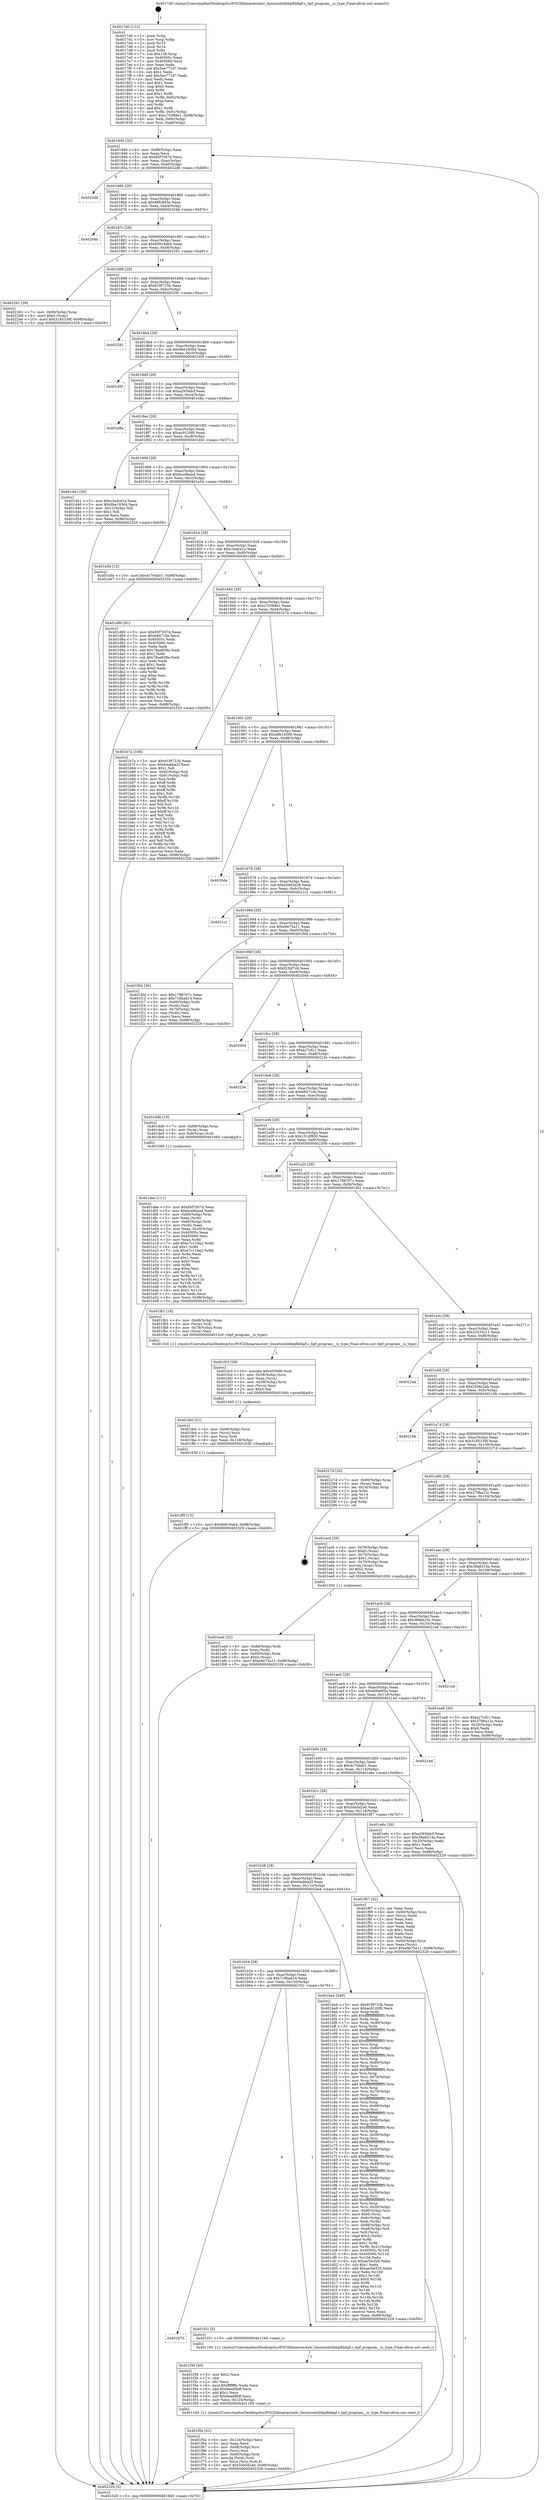digraph "0x4017d0" {
  label = "0x4017d0 (/mnt/c/Users/mathe/Desktop/tcc/POCII/binaries/extr_linuxtoolslibbpflibbpf.c_bpf_program__is_type_Final-ollvm.out::main(0))"
  labelloc = "t"
  node[shape=record]

  Entry [label="",width=0.3,height=0.3,shape=circle,fillcolor=black,style=filled]
  "0x401840" [label="{
     0x401840 [32]\l
     | [instrs]\l
     &nbsp;&nbsp;0x401840 \<+6\>: mov -0x98(%rbp),%eax\l
     &nbsp;&nbsp;0x401846 \<+2\>: mov %eax,%ecx\l
     &nbsp;&nbsp;0x401848 \<+6\>: sub $0x85f7057d,%ecx\l
     &nbsp;&nbsp;0x40184e \<+6\>: mov %eax,-0xac(%rbp)\l
     &nbsp;&nbsp;0x401854 \<+6\>: mov %ecx,-0xb0(%rbp)\l
     &nbsp;&nbsp;0x40185a \<+6\>: je 00000000004022d6 \<main+0xb06\>\l
  }"]
  "0x4022d6" [label="{
     0x4022d6\l
  }", style=dashed]
  "0x401860" [label="{
     0x401860 [28]\l
     | [instrs]\l
     &nbsp;&nbsp;0x401860 \<+5\>: jmp 0000000000401865 \<main+0x95\>\l
     &nbsp;&nbsp;0x401865 \<+6\>: mov -0xac(%rbp),%eax\l
     &nbsp;&nbsp;0x40186b \<+5\>: sub $0x8f9c863e,%eax\l
     &nbsp;&nbsp;0x401870 \<+6\>: mov %eax,-0xb4(%rbp)\l
     &nbsp;&nbsp;0x401876 \<+6\>: je 000000000040204b \<main+0x87b\>\l
  }"]
  Exit [label="",width=0.3,height=0.3,shape=circle,fillcolor=black,style=filled,peripheries=2]
  "0x40204b" [label="{
     0x40204b\l
  }", style=dashed]
  "0x40187c" [label="{
     0x40187c [28]\l
     | [instrs]\l
     &nbsp;&nbsp;0x40187c \<+5\>: jmp 0000000000401881 \<main+0xb1\>\l
     &nbsp;&nbsp;0x401881 \<+6\>: mov -0xac(%rbp),%eax\l
     &nbsp;&nbsp;0x401887 \<+5\>: sub $0x90819ab4,%eax\l
     &nbsp;&nbsp;0x40188c \<+6\>: mov %eax,-0xb8(%rbp)\l
     &nbsp;&nbsp;0x401892 \<+6\>: je 0000000000402261 \<main+0xa91\>\l
  }"]
  "0x401ff5" [label="{
     0x401ff5 [15]\l
     | [instrs]\l
     &nbsp;&nbsp;0x401ff5 \<+10\>: movl $0x90819ab4,-0x98(%rbp)\l
     &nbsp;&nbsp;0x401fff \<+5\>: jmp 0000000000402329 \<main+0xb59\>\l
  }"]
  "0x402261" [label="{
     0x402261 [28]\l
     | [instrs]\l
     &nbsp;&nbsp;0x402261 \<+7\>: mov -0x90(%rbp),%rax\l
     &nbsp;&nbsp;0x402268 \<+6\>: movl $0x0,(%rax)\l
     &nbsp;&nbsp;0x40226e \<+10\>: movl $0x3185339f,-0x98(%rbp)\l
     &nbsp;&nbsp;0x402278 \<+5\>: jmp 0000000000402329 \<main+0xb59\>\l
  }"]
  "0x401898" [label="{
     0x401898 [28]\l
     | [instrs]\l
     &nbsp;&nbsp;0x401898 \<+5\>: jmp 000000000040189d \<main+0xcd\>\l
     &nbsp;&nbsp;0x40189d \<+6\>: mov -0xac(%rbp),%eax\l
     &nbsp;&nbsp;0x4018a3 \<+5\>: sub $0x91f9723b,%eax\l
     &nbsp;&nbsp;0x4018a8 \<+6\>: mov %eax,-0xbc(%rbp)\l
     &nbsp;&nbsp;0x4018ae \<+6\>: je 0000000000402291 \<main+0xac1\>\l
  }"]
  "0x401fe0" [label="{
     0x401fe0 [21]\l
     | [instrs]\l
     &nbsp;&nbsp;0x401fe0 \<+4\>: mov -0x68(%rbp),%rcx\l
     &nbsp;&nbsp;0x401fe4 \<+3\>: mov (%rcx),%rcx\l
     &nbsp;&nbsp;0x401fe7 \<+3\>: mov %rcx,%rdi\l
     &nbsp;&nbsp;0x401fea \<+6\>: mov %eax,-0x128(%rbp)\l
     &nbsp;&nbsp;0x401ff0 \<+5\>: call 0000000000401030 \<free@plt\>\l
     | [calls]\l
     &nbsp;&nbsp;0x401030 \{1\} (unknown)\l
  }"]
  "0x402291" [label="{
     0x402291\l
  }", style=dashed]
  "0x4018b4" [label="{
     0x4018b4 [28]\l
     | [instrs]\l
     &nbsp;&nbsp;0x4018b4 \<+5\>: jmp 00000000004018b9 \<main+0xe9\>\l
     &nbsp;&nbsp;0x4018b9 \<+6\>: mov -0xac(%rbp),%eax\l
     &nbsp;&nbsp;0x4018bf \<+5\>: sub $0x9be19364,%eax\l
     &nbsp;&nbsp;0x4018c4 \<+6\>: mov %eax,-0xc0(%rbp)\l
     &nbsp;&nbsp;0x4018ca \<+6\>: je 0000000000401d5f \<main+0x58f\>\l
  }"]
  "0x401fc3" [label="{
     0x401fc3 [29]\l
     | [instrs]\l
     &nbsp;&nbsp;0x401fc3 \<+10\>: movabs $0x4030d6,%rdi\l
     &nbsp;&nbsp;0x401fcd \<+4\>: mov -0x58(%rbp),%rcx\l
     &nbsp;&nbsp;0x401fd1 \<+2\>: mov %eax,(%rcx)\l
     &nbsp;&nbsp;0x401fd3 \<+4\>: mov -0x58(%rbp),%rcx\l
     &nbsp;&nbsp;0x401fd7 \<+2\>: mov (%rcx),%esi\l
     &nbsp;&nbsp;0x401fd9 \<+2\>: mov $0x0,%al\l
     &nbsp;&nbsp;0x401fdb \<+5\>: call 0000000000401040 \<printf@plt\>\l
     | [calls]\l
     &nbsp;&nbsp;0x401040 \{1\} (unknown)\l
  }"]
  "0x401d5f" [label="{
     0x401d5f\l
  }", style=dashed]
  "0x4018d0" [label="{
     0x4018d0 [28]\l
     | [instrs]\l
     &nbsp;&nbsp;0x4018d0 \<+5\>: jmp 00000000004018d5 \<main+0x105\>\l
     &nbsp;&nbsp;0x4018d5 \<+6\>: mov -0xac(%rbp),%eax\l
     &nbsp;&nbsp;0x4018db \<+5\>: sub $0xa293ddcf,%eax\l
     &nbsp;&nbsp;0x4018e0 \<+6\>: mov %eax,-0xc4(%rbp)\l
     &nbsp;&nbsp;0x4018e6 \<+6\>: je 0000000000401e8a \<main+0x6ba\>\l
  }"]
  "0x401f5e" [label="{
     0x401f5e [41]\l
     | [instrs]\l
     &nbsp;&nbsp;0x401f5e \<+6\>: mov -0x124(%rbp),%ecx\l
     &nbsp;&nbsp;0x401f64 \<+3\>: imul %eax,%ecx\l
     &nbsp;&nbsp;0x401f67 \<+4\>: mov -0x68(%rbp),%rsi\l
     &nbsp;&nbsp;0x401f6b \<+3\>: mov (%rsi),%rsi\l
     &nbsp;&nbsp;0x401f6e \<+4\>: mov -0x60(%rbp),%rdi\l
     &nbsp;&nbsp;0x401f72 \<+3\>: movslq (%rdi),%rdi\l
     &nbsp;&nbsp;0x401f75 \<+3\>: mov %ecx,(%rsi,%rdi,4)\l
     &nbsp;&nbsp;0x401f78 \<+10\>: movl $0x5de5d2a0,-0x98(%rbp)\l
     &nbsp;&nbsp;0x401f82 \<+5\>: jmp 0000000000402329 \<main+0xb59\>\l
  }"]
  "0x401e8a" [label="{
     0x401e8a\l
  }", style=dashed]
  "0x4018ec" [label="{
     0x4018ec [28]\l
     | [instrs]\l
     &nbsp;&nbsp;0x4018ec \<+5\>: jmp 00000000004018f1 \<main+0x121\>\l
     &nbsp;&nbsp;0x4018f1 \<+6\>: mov -0xac(%rbp),%eax\l
     &nbsp;&nbsp;0x4018f7 \<+5\>: sub $0xac9120f0,%eax\l
     &nbsp;&nbsp;0x4018fc \<+6\>: mov %eax,-0xc8(%rbp)\l
     &nbsp;&nbsp;0x401902 \<+6\>: je 0000000000401d41 \<main+0x571\>\l
  }"]
  "0x401f36" [label="{
     0x401f36 [40]\l
     | [instrs]\l
     &nbsp;&nbsp;0x401f36 \<+5\>: mov $0x2,%ecx\l
     &nbsp;&nbsp;0x401f3b \<+1\>: cltd\l
     &nbsp;&nbsp;0x401f3c \<+2\>: idiv %ecx\l
     &nbsp;&nbsp;0x401f3e \<+6\>: imul $0xfffffffe,%edx,%ecx\l
     &nbsp;&nbsp;0x401f44 \<+6\>: add $0x9eed8bff,%ecx\l
     &nbsp;&nbsp;0x401f4a \<+3\>: add $0x1,%ecx\l
     &nbsp;&nbsp;0x401f4d \<+6\>: sub $0x9eed8bff,%ecx\l
     &nbsp;&nbsp;0x401f53 \<+6\>: mov %ecx,-0x124(%rbp)\l
     &nbsp;&nbsp;0x401f59 \<+5\>: call 0000000000401160 \<next_i\>\l
     | [calls]\l
     &nbsp;&nbsp;0x401160 \{1\} (/mnt/c/Users/mathe/Desktop/tcc/POCII/binaries/extr_linuxtoolslibbpflibbpf.c_bpf_program__is_type_Final-ollvm.out::next_i)\l
  }"]
  "0x401d41" [label="{
     0x401d41 [30]\l
     | [instrs]\l
     &nbsp;&nbsp;0x401d41 \<+5\>: mov $0xc3adce1a,%eax\l
     &nbsp;&nbsp;0x401d46 \<+5\>: mov $0x9be19364,%ecx\l
     &nbsp;&nbsp;0x401d4b \<+3\>: mov -0x21(%rbp),%dl\l
     &nbsp;&nbsp;0x401d4e \<+3\>: test $0x1,%dl\l
     &nbsp;&nbsp;0x401d51 \<+3\>: cmovne %ecx,%eax\l
     &nbsp;&nbsp;0x401d54 \<+6\>: mov %eax,-0x98(%rbp)\l
     &nbsp;&nbsp;0x401d5a \<+5\>: jmp 0000000000402329 \<main+0xb59\>\l
  }"]
  "0x401908" [label="{
     0x401908 [28]\l
     | [instrs]\l
     &nbsp;&nbsp;0x401908 \<+5\>: jmp 000000000040190d \<main+0x13d\>\l
     &nbsp;&nbsp;0x40190d \<+6\>: mov -0xac(%rbp),%eax\l
     &nbsp;&nbsp;0x401913 \<+5\>: sub $0xbce6baa4,%eax\l
     &nbsp;&nbsp;0x401918 \<+6\>: mov %eax,-0xcc(%rbp)\l
     &nbsp;&nbsp;0x40191e \<+6\>: je 0000000000401e5d \<main+0x68d\>\l
  }"]
  "0x401b70" [label="{
     0x401b70\l
  }", style=dashed]
  "0x401e5d" [label="{
     0x401e5d [15]\l
     | [instrs]\l
     &nbsp;&nbsp;0x401e5d \<+10\>: movl $0x4c70da01,-0x98(%rbp)\l
     &nbsp;&nbsp;0x401e67 \<+5\>: jmp 0000000000402329 \<main+0xb59\>\l
  }"]
  "0x401924" [label="{
     0x401924 [28]\l
     | [instrs]\l
     &nbsp;&nbsp;0x401924 \<+5\>: jmp 0000000000401929 \<main+0x159\>\l
     &nbsp;&nbsp;0x401929 \<+6\>: mov -0xac(%rbp),%eax\l
     &nbsp;&nbsp;0x40192f \<+5\>: sub $0xc3adce1a,%eax\l
     &nbsp;&nbsp;0x401934 \<+6\>: mov %eax,-0xd0(%rbp)\l
     &nbsp;&nbsp;0x40193a \<+6\>: je 0000000000401d80 \<main+0x5b0\>\l
  }"]
  "0x401f31" [label="{
     0x401f31 [5]\l
     | [instrs]\l
     &nbsp;&nbsp;0x401f31 \<+5\>: call 0000000000401160 \<next_i\>\l
     | [calls]\l
     &nbsp;&nbsp;0x401160 \{1\} (/mnt/c/Users/mathe/Desktop/tcc/POCII/binaries/extr_linuxtoolslibbpflibbpf.c_bpf_program__is_type_Final-ollvm.out::next_i)\l
  }"]
  "0x401d80" [label="{
     0x401d80 [91]\l
     | [instrs]\l
     &nbsp;&nbsp;0x401d80 \<+5\>: mov $0x85f7057d,%eax\l
     &nbsp;&nbsp;0x401d85 \<+5\>: mov $0xb84710e,%ecx\l
     &nbsp;&nbsp;0x401d8a \<+7\>: mov 0x40505c,%edx\l
     &nbsp;&nbsp;0x401d91 \<+7\>: mov 0x405060,%esi\l
     &nbsp;&nbsp;0x401d98 \<+2\>: mov %edx,%edi\l
     &nbsp;&nbsp;0x401d9a \<+6\>: add $0x78aa838a,%edi\l
     &nbsp;&nbsp;0x401da0 \<+3\>: sub $0x1,%edi\l
     &nbsp;&nbsp;0x401da3 \<+6\>: sub $0x78aa838a,%edi\l
     &nbsp;&nbsp;0x401da9 \<+3\>: imul %edi,%edx\l
     &nbsp;&nbsp;0x401dac \<+3\>: and $0x1,%edx\l
     &nbsp;&nbsp;0x401daf \<+3\>: cmp $0x0,%edx\l
     &nbsp;&nbsp;0x401db2 \<+4\>: sete %r8b\l
     &nbsp;&nbsp;0x401db6 \<+3\>: cmp $0xa,%esi\l
     &nbsp;&nbsp;0x401db9 \<+4\>: setl %r9b\l
     &nbsp;&nbsp;0x401dbd \<+3\>: mov %r8b,%r10b\l
     &nbsp;&nbsp;0x401dc0 \<+3\>: and %r9b,%r10b\l
     &nbsp;&nbsp;0x401dc3 \<+3\>: xor %r9b,%r8b\l
     &nbsp;&nbsp;0x401dc6 \<+3\>: or %r8b,%r10b\l
     &nbsp;&nbsp;0x401dc9 \<+4\>: test $0x1,%r10b\l
     &nbsp;&nbsp;0x401dcd \<+3\>: cmovne %ecx,%eax\l
     &nbsp;&nbsp;0x401dd0 \<+6\>: mov %eax,-0x98(%rbp)\l
     &nbsp;&nbsp;0x401dd6 \<+5\>: jmp 0000000000402329 \<main+0xb59\>\l
  }"]
  "0x401940" [label="{
     0x401940 [28]\l
     | [instrs]\l
     &nbsp;&nbsp;0x401940 \<+5\>: jmp 0000000000401945 \<main+0x175\>\l
     &nbsp;&nbsp;0x401945 \<+6\>: mov -0xac(%rbp),%eax\l
     &nbsp;&nbsp;0x40194b \<+5\>: sub $0xc70389e1,%eax\l
     &nbsp;&nbsp;0x401950 \<+6\>: mov %eax,-0xd4(%rbp)\l
     &nbsp;&nbsp;0x401956 \<+6\>: je 0000000000401b7a \<main+0x3aa\>\l
  }"]
  "0x401eed" [label="{
     0x401eed [32]\l
     | [instrs]\l
     &nbsp;&nbsp;0x401eed \<+4\>: mov -0x68(%rbp),%rdi\l
     &nbsp;&nbsp;0x401ef1 \<+3\>: mov %rax,(%rdi)\l
     &nbsp;&nbsp;0x401ef4 \<+4\>: mov -0x60(%rbp),%rax\l
     &nbsp;&nbsp;0x401ef8 \<+6\>: movl $0x0,(%rax)\l
     &nbsp;&nbsp;0x401efe \<+10\>: movl $0xe9e75a11,-0x98(%rbp)\l
     &nbsp;&nbsp;0x401f08 \<+5\>: jmp 0000000000402329 \<main+0xb59\>\l
  }"]
  "0x401b7a" [label="{
     0x401b7a [106]\l
     | [instrs]\l
     &nbsp;&nbsp;0x401b7a \<+5\>: mov $0x91f9723b,%eax\l
     &nbsp;&nbsp;0x401b7f \<+5\>: mov $0x64abba2f,%ecx\l
     &nbsp;&nbsp;0x401b84 \<+2\>: mov $0x1,%dl\l
     &nbsp;&nbsp;0x401b86 \<+7\>: mov -0x92(%rbp),%sil\l
     &nbsp;&nbsp;0x401b8d \<+7\>: mov -0x91(%rbp),%dil\l
     &nbsp;&nbsp;0x401b94 \<+3\>: mov %sil,%r8b\l
     &nbsp;&nbsp;0x401b97 \<+4\>: xor $0xff,%r8b\l
     &nbsp;&nbsp;0x401b9b \<+3\>: mov %dil,%r9b\l
     &nbsp;&nbsp;0x401b9e \<+4\>: xor $0xff,%r9b\l
     &nbsp;&nbsp;0x401ba2 \<+3\>: xor $0x1,%dl\l
     &nbsp;&nbsp;0x401ba5 \<+3\>: mov %r8b,%r10b\l
     &nbsp;&nbsp;0x401ba8 \<+4\>: and $0xff,%r10b\l
     &nbsp;&nbsp;0x401bac \<+3\>: and %dl,%sil\l
     &nbsp;&nbsp;0x401baf \<+3\>: mov %r9b,%r11b\l
     &nbsp;&nbsp;0x401bb2 \<+4\>: and $0xff,%r11b\l
     &nbsp;&nbsp;0x401bb6 \<+3\>: and %dl,%dil\l
     &nbsp;&nbsp;0x401bb9 \<+3\>: or %sil,%r10b\l
     &nbsp;&nbsp;0x401bbc \<+3\>: or %dil,%r11b\l
     &nbsp;&nbsp;0x401bbf \<+3\>: xor %r11b,%r10b\l
     &nbsp;&nbsp;0x401bc2 \<+3\>: or %r9b,%r8b\l
     &nbsp;&nbsp;0x401bc5 \<+4\>: xor $0xff,%r8b\l
     &nbsp;&nbsp;0x401bc9 \<+3\>: or $0x1,%dl\l
     &nbsp;&nbsp;0x401bcc \<+3\>: and %dl,%r8b\l
     &nbsp;&nbsp;0x401bcf \<+3\>: or %r8b,%r10b\l
     &nbsp;&nbsp;0x401bd2 \<+4\>: test $0x1,%r10b\l
     &nbsp;&nbsp;0x401bd6 \<+3\>: cmovne %ecx,%eax\l
     &nbsp;&nbsp;0x401bd9 \<+6\>: mov %eax,-0x98(%rbp)\l
     &nbsp;&nbsp;0x401bdf \<+5\>: jmp 0000000000402329 \<main+0xb59\>\l
  }"]
  "0x40195c" [label="{
     0x40195c [28]\l
     | [instrs]\l
     &nbsp;&nbsp;0x40195c \<+5\>: jmp 0000000000401961 \<main+0x191\>\l
     &nbsp;&nbsp;0x401961 \<+6\>: mov -0xac(%rbp),%eax\l
     &nbsp;&nbsp;0x401967 \<+5\>: sub $0xd8b16590,%eax\l
     &nbsp;&nbsp;0x40196c \<+6\>: mov %eax,-0xd8(%rbp)\l
     &nbsp;&nbsp;0x401972 \<+6\>: je 00000000004020de \<main+0x90e\>\l
  }"]
  "0x402329" [label="{
     0x402329 [5]\l
     | [instrs]\l
     &nbsp;&nbsp;0x402329 \<+5\>: jmp 0000000000401840 \<main+0x70\>\l
  }"]
  "0x4017d0" [label="{
     0x4017d0 [112]\l
     | [instrs]\l
     &nbsp;&nbsp;0x4017d0 \<+1\>: push %rbp\l
     &nbsp;&nbsp;0x4017d1 \<+3\>: mov %rsp,%rbp\l
     &nbsp;&nbsp;0x4017d4 \<+2\>: push %r15\l
     &nbsp;&nbsp;0x4017d6 \<+2\>: push %r14\l
     &nbsp;&nbsp;0x4017d8 \<+1\>: push %rbx\l
     &nbsp;&nbsp;0x4017d9 \<+7\>: sub $0x138,%rsp\l
     &nbsp;&nbsp;0x4017e0 \<+7\>: mov 0x40505c,%eax\l
     &nbsp;&nbsp;0x4017e7 \<+7\>: mov 0x405060,%ecx\l
     &nbsp;&nbsp;0x4017ee \<+2\>: mov %eax,%edx\l
     &nbsp;&nbsp;0x4017f0 \<+6\>: sub $0x5ee771d7,%edx\l
     &nbsp;&nbsp;0x4017f6 \<+3\>: sub $0x1,%edx\l
     &nbsp;&nbsp;0x4017f9 \<+6\>: add $0x5ee771d7,%edx\l
     &nbsp;&nbsp;0x4017ff \<+3\>: imul %edx,%eax\l
     &nbsp;&nbsp;0x401802 \<+3\>: and $0x1,%eax\l
     &nbsp;&nbsp;0x401805 \<+3\>: cmp $0x0,%eax\l
     &nbsp;&nbsp;0x401808 \<+4\>: sete %r8b\l
     &nbsp;&nbsp;0x40180c \<+4\>: and $0x1,%r8b\l
     &nbsp;&nbsp;0x401810 \<+7\>: mov %r8b,-0x92(%rbp)\l
     &nbsp;&nbsp;0x401817 \<+3\>: cmp $0xa,%ecx\l
     &nbsp;&nbsp;0x40181a \<+4\>: setl %r8b\l
     &nbsp;&nbsp;0x40181e \<+4\>: and $0x1,%r8b\l
     &nbsp;&nbsp;0x401822 \<+7\>: mov %r8b,-0x91(%rbp)\l
     &nbsp;&nbsp;0x401829 \<+10\>: movl $0xc70389e1,-0x98(%rbp)\l
     &nbsp;&nbsp;0x401833 \<+6\>: mov %edi,-0x9c(%rbp)\l
     &nbsp;&nbsp;0x401839 \<+7\>: mov %rsi,-0xa8(%rbp)\l
  }"]
  "0x401dee" [label="{
     0x401dee [111]\l
     | [instrs]\l
     &nbsp;&nbsp;0x401dee \<+5\>: mov $0x85f7057d,%ecx\l
     &nbsp;&nbsp;0x401df3 \<+5\>: mov $0xbce6baa4,%edx\l
     &nbsp;&nbsp;0x401df8 \<+4\>: mov -0x80(%rbp),%rdi\l
     &nbsp;&nbsp;0x401dfc \<+2\>: mov %eax,(%rdi)\l
     &nbsp;&nbsp;0x401dfe \<+4\>: mov -0x80(%rbp),%rdi\l
     &nbsp;&nbsp;0x401e02 \<+2\>: mov (%rdi),%eax\l
     &nbsp;&nbsp;0x401e04 \<+3\>: mov %eax,-0x20(%rbp)\l
     &nbsp;&nbsp;0x401e07 \<+7\>: mov 0x40505c,%eax\l
     &nbsp;&nbsp;0x401e0e \<+7\>: mov 0x405060,%esi\l
     &nbsp;&nbsp;0x401e15 \<+3\>: mov %eax,%r8d\l
     &nbsp;&nbsp;0x401e18 \<+7\>: add $0xe7c119a2,%r8d\l
     &nbsp;&nbsp;0x401e1f \<+4\>: sub $0x1,%r8d\l
     &nbsp;&nbsp;0x401e23 \<+7\>: sub $0xe7c119a2,%r8d\l
     &nbsp;&nbsp;0x401e2a \<+4\>: imul %r8d,%eax\l
     &nbsp;&nbsp;0x401e2e \<+3\>: and $0x1,%eax\l
     &nbsp;&nbsp;0x401e31 \<+3\>: cmp $0x0,%eax\l
     &nbsp;&nbsp;0x401e34 \<+4\>: sete %r9b\l
     &nbsp;&nbsp;0x401e38 \<+3\>: cmp $0xa,%esi\l
     &nbsp;&nbsp;0x401e3b \<+4\>: setl %r10b\l
     &nbsp;&nbsp;0x401e3f \<+3\>: mov %r9b,%r11b\l
     &nbsp;&nbsp;0x401e42 \<+3\>: and %r10b,%r11b\l
     &nbsp;&nbsp;0x401e45 \<+3\>: xor %r10b,%r9b\l
     &nbsp;&nbsp;0x401e48 \<+3\>: or %r9b,%r11b\l
     &nbsp;&nbsp;0x401e4b \<+4\>: test $0x1,%r11b\l
     &nbsp;&nbsp;0x401e4f \<+3\>: cmovne %edx,%ecx\l
     &nbsp;&nbsp;0x401e52 \<+6\>: mov %ecx,-0x98(%rbp)\l
     &nbsp;&nbsp;0x401e58 \<+5\>: jmp 0000000000402329 \<main+0xb59\>\l
  }"]
  "0x4020de" [label="{
     0x4020de\l
  }", style=dashed]
  "0x401978" [label="{
     0x401978 [28]\l
     | [instrs]\l
     &nbsp;&nbsp;0x401978 \<+5\>: jmp 000000000040197d \<main+0x1ad\>\l
     &nbsp;&nbsp;0x40197d \<+6\>: mov -0xac(%rbp),%eax\l
     &nbsp;&nbsp;0x401983 \<+5\>: sub $0xe5492e28,%eax\l
     &nbsp;&nbsp;0x401988 \<+6\>: mov %eax,-0xdc(%rbp)\l
     &nbsp;&nbsp;0x40198e \<+6\>: je 00000000004021c1 \<main+0x9f1\>\l
  }"]
  "0x401b54" [label="{
     0x401b54 [28]\l
     | [instrs]\l
     &nbsp;&nbsp;0x401b54 \<+5\>: jmp 0000000000401b59 \<main+0x389\>\l
     &nbsp;&nbsp;0x401b59 \<+6\>: mov -0xac(%rbp),%eax\l
     &nbsp;&nbsp;0x401b5f \<+5\>: sub $0x718bad14,%eax\l
     &nbsp;&nbsp;0x401b64 \<+6\>: mov %eax,-0x120(%rbp)\l
     &nbsp;&nbsp;0x401b6a \<+6\>: je 0000000000401f31 \<main+0x761\>\l
  }"]
  "0x4021c1" [label="{
     0x4021c1\l
  }", style=dashed]
  "0x401994" [label="{
     0x401994 [28]\l
     | [instrs]\l
     &nbsp;&nbsp;0x401994 \<+5\>: jmp 0000000000401999 \<main+0x1c9\>\l
     &nbsp;&nbsp;0x401999 \<+6\>: mov -0xac(%rbp),%eax\l
     &nbsp;&nbsp;0x40199f \<+5\>: sub $0xe9e75a11,%eax\l
     &nbsp;&nbsp;0x4019a4 \<+6\>: mov %eax,-0xe0(%rbp)\l
     &nbsp;&nbsp;0x4019aa \<+6\>: je 0000000000401f0d \<main+0x73d\>\l
  }"]
  "0x401be4" [label="{
     0x401be4 [349]\l
     | [instrs]\l
     &nbsp;&nbsp;0x401be4 \<+5\>: mov $0x91f9723b,%eax\l
     &nbsp;&nbsp;0x401be9 \<+5\>: mov $0xac9120f0,%ecx\l
     &nbsp;&nbsp;0x401bee \<+3\>: mov %rsp,%rdx\l
     &nbsp;&nbsp;0x401bf1 \<+4\>: add $0xfffffffffffffff0,%rdx\l
     &nbsp;&nbsp;0x401bf5 \<+3\>: mov %rdx,%rsp\l
     &nbsp;&nbsp;0x401bf8 \<+7\>: mov %rdx,-0x90(%rbp)\l
     &nbsp;&nbsp;0x401bff \<+3\>: mov %rsp,%rdx\l
     &nbsp;&nbsp;0x401c02 \<+4\>: add $0xfffffffffffffff0,%rdx\l
     &nbsp;&nbsp;0x401c06 \<+3\>: mov %rdx,%rsp\l
     &nbsp;&nbsp;0x401c09 \<+3\>: mov %rsp,%rsi\l
     &nbsp;&nbsp;0x401c0c \<+4\>: add $0xfffffffffffffff0,%rsi\l
     &nbsp;&nbsp;0x401c10 \<+3\>: mov %rsi,%rsp\l
     &nbsp;&nbsp;0x401c13 \<+7\>: mov %rsi,-0x88(%rbp)\l
     &nbsp;&nbsp;0x401c1a \<+3\>: mov %rsp,%rsi\l
     &nbsp;&nbsp;0x401c1d \<+4\>: add $0xfffffffffffffff0,%rsi\l
     &nbsp;&nbsp;0x401c21 \<+3\>: mov %rsi,%rsp\l
     &nbsp;&nbsp;0x401c24 \<+4\>: mov %rsi,-0x80(%rbp)\l
     &nbsp;&nbsp;0x401c28 \<+3\>: mov %rsp,%rsi\l
     &nbsp;&nbsp;0x401c2b \<+4\>: add $0xfffffffffffffff0,%rsi\l
     &nbsp;&nbsp;0x401c2f \<+3\>: mov %rsi,%rsp\l
     &nbsp;&nbsp;0x401c32 \<+4\>: mov %rsi,-0x78(%rbp)\l
     &nbsp;&nbsp;0x401c36 \<+3\>: mov %rsp,%rsi\l
     &nbsp;&nbsp;0x401c39 \<+4\>: add $0xfffffffffffffff0,%rsi\l
     &nbsp;&nbsp;0x401c3d \<+3\>: mov %rsi,%rsp\l
     &nbsp;&nbsp;0x401c40 \<+4\>: mov %rsi,-0x70(%rbp)\l
     &nbsp;&nbsp;0x401c44 \<+3\>: mov %rsp,%rsi\l
     &nbsp;&nbsp;0x401c47 \<+4\>: add $0xfffffffffffffff0,%rsi\l
     &nbsp;&nbsp;0x401c4b \<+3\>: mov %rsi,%rsp\l
     &nbsp;&nbsp;0x401c4e \<+4\>: mov %rsi,-0x68(%rbp)\l
     &nbsp;&nbsp;0x401c52 \<+3\>: mov %rsp,%rsi\l
     &nbsp;&nbsp;0x401c55 \<+4\>: add $0xfffffffffffffff0,%rsi\l
     &nbsp;&nbsp;0x401c59 \<+3\>: mov %rsi,%rsp\l
     &nbsp;&nbsp;0x401c5c \<+4\>: mov %rsi,-0x60(%rbp)\l
     &nbsp;&nbsp;0x401c60 \<+3\>: mov %rsp,%rsi\l
     &nbsp;&nbsp;0x401c63 \<+4\>: add $0xfffffffffffffff0,%rsi\l
     &nbsp;&nbsp;0x401c67 \<+3\>: mov %rsi,%rsp\l
     &nbsp;&nbsp;0x401c6a \<+4\>: mov %rsi,-0x58(%rbp)\l
     &nbsp;&nbsp;0x401c6e \<+3\>: mov %rsp,%rsi\l
     &nbsp;&nbsp;0x401c71 \<+4\>: add $0xfffffffffffffff0,%rsi\l
     &nbsp;&nbsp;0x401c75 \<+3\>: mov %rsi,%rsp\l
     &nbsp;&nbsp;0x401c78 \<+4\>: mov %rsi,-0x50(%rbp)\l
     &nbsp;&nbsp;0x401c7c \<+3\>: mov %rsp,%rsi\l
     &nbsp;&nbsp;0x401c7f \<+4\>: add $0xfffffffffffffff0,%rsi\l
     &nbsp;&nbsp;0x401c83 \<+3\>: mov %rsi,%rsp\l
     &nbsp;&nbsp;0x401c86 \<+4\>: mov %rsi,-0x48(%rbp)\l
     &nbsp;&nbsp;0x401c8a \<+3\>: mov %rsp,%rsi\l
     &nbsp;&nbsp;0x401c8d \<+4\>: add $0xfffffffffffffff0,%rsi\l
     &nbsp;&nbsp;0x401c91 \<+3\>: mov %rsi,%rsp\l
     &nbsp;&nbsp;0x401c94 \<+4\>: mov %rsi,-0x40(%rbp)\l
     &nbsp;&nbsp;0x401c98 \<+3\>: mov %rsp,%rsi\l
     &nbsp;&nbsp;0x401c9b \<+4\>: add $0xfffffffffffffff0,%rsi\l
     &nbsp;&nbsp;0x401c9f \<+3\>: mov %rsi,%rsp\l
     &nbsp;&nbsp;0x401ca2 \<+4\>: mov %rsi,-0x38(%rbp)\l
     &nbsp;&nbsp;0x401ca6 \<+3\>: mov %rsp,%rsi\l
     &nbsp;&nbsp;0x401ca9 \<+4\>: add $0xfffffffffffffff0,%rsi\l
     &nbsp;&nbsp;0x401cad \<+3\>: mov %rsi,%rsp\l
     &nbsp;&nbsp;0x401cb0 \<+4\>: mov %rsi,-0x30(%rbp)\l
     &nbsp;&nbsp;0x401cb4 \<+7\>: mov -0x90(%rbp),%rsi\l
     &nbsp;&nbsp;0x401cbb \<+6\>: movl $0x0,(%rsi)\l
     &nbsp;&nbsp;0x401cc1 \<+6\>: mov -0x9c(%rbp),%edi\l
     &nbsp;&nbsp;0x401cc7 \<+2\>: mov %edi,(%rdx)\l
     &nbsp;&nbsp;0x401cc9 \<+7\>: mov -0x88(%rbp),%rsi\l
     &nbsp;&nbsp;0x401cd0 \<+7\>: mov -0xa8(%rbp),%r8\l
     &nbsp;&nbsp;0x401cd7 \<+3\>: mov %r8,(%rsi)\l
     &nbsp;&nbsp;0x401cda \<+3\>: cmpl $0x2,(%rdx)\l
     &nbsp;&nbsp;0x401cdd \<+4\>: setne %r9b\l
     &nbsp;&nbsp;0x401ce1 \<+4\>: and $0x1,%r9b\l
     &nbsp;&nbsp;0x401ce5 \<+4\>: mov %r9b,-0x21(%rbp)\l
     &nbsp;&nbsp;0x401ce9 \<+8\>: mov 0x40505c,%r10d\l
     &nbsp;&nbsp;0x401cf1 \<+8\>: mov 0x405060,%r11d\l
     &nbsp;&nbsp;0x401cf9 \<+3\>: mov %r10d,%ebx\l
     &nbsp;&nbsp;0x401cfc \<+6\>: sub $0xae5dcf29,%ebx\l
     &nbsp;&nbsp;0x401d02 \<+3\>: sub $0x1,%ebx\l
     &nbsp;&nbsp;0x401d05 \<+6\>: add $0xae5dcf29,%ebx\l
     &nbsp;&nbsp;0x401d0b \<+4\>: imul %ebx,%r10d\l
     &nbsp;&nbsp;0x401d0f \<+4\>: and $0x1,%r10d\l
     &nbsp;&nbsp;0x401d13 \<+4\>: cmp $0x0,%r10d\l
     &nbsp;&nbsp;0x401d17 \<+4\>: sete %r9b\l
     &nbsp;&nbsp;0x401d1b \<+4\>: cmp $0xa,%r11d\l
     &nbsp;&nbsp;0x401d1f \<+4\>: setl %r14b\l
     &nbsp;&nbsp;0x401d23 \<+3\>: mov %r9b,%r15b\l
     &nbsp;&nbsp;0x401d26 \<+3\>: and %r14b,%r15b\l
     &nbsp;&nbsp;0x401d29 \<+3\>: xor %r14b,%r9b\l
     &nbsp;&nbsp;0x401d2c \<+3\>: or %r9b,%r15b\l
     &nbsp;&nbsp;0x401d2f \<+4\>: test $0x1,%r15b\l
     &nbsp;&nbsp;0x401d33 \<+3\>: cmovne %ecx,%eax\l
     &nbsp;&nbsp;0x401d36 \<+6\>: mov %eax,-0x98(%rbp)\l
     &nbsp;&nbsp;0x401d3c \<+5\>: jmp 0000000000402329 \<main+0xb59\>\l
  }"]
  "0x401f0d" [label="{
     0x401f0d [36]\l
     | [instrs]\l
     &nbsp;&nbsp;0x401f0d \<+5\>: mov $0x1788767c,%eax\l
     &nbsp;&nbsp;0x401f12 \<+5\>: mov $0x718bad14,%ecx\l
     &nbsp;&nbsp;0x401f17 \<+4\>: mov -0x60(%rbp),%rdx\l
     &nbsp;&nbsp;0x401f1b \<+2\>: mov (%rdx),%esi\l
     &nbsp;&nbsp;0x401f1d \<+4\>: mov -0x70(%rbp),%rdx\l
     &nbsp;&nbsp;0x401f21 \<+2\>: cmp (%rdx),%esi\l
     &nbsp;&nbsp;0x401f23 \<+3\>: cmovl %ecx,%eax\l
     &nbsp;&nbsp;0x401f26 \<+6\>: mov %eax,-0x98(%rbp)\l
     &nbsp;&nbsp;0x401f2c \<+5\>: jmp 0000000000402329 \<main+0xb59\>\l
  }"]
  "0x4019b0" [label="{
     0x4019b0 [28]\l
     | [instrs]\l
     &nbsp;&nbsp;0x4019b0 \<+5\>: jmp 00000000004019b5 \<main+0x1e5\>\l
     &nbsp;&nbsp;0x4019b5 \<+6\>: mov -0xac(%rbp),%eax\l
     &nbsp;&nbsp;0x4019bb \<+5\>: sub $0xf23bf7c6,%eax\l
     &nbsp;&nbsp;0x4019c0 \<+6\>: mov %eax,-0xe4(%rbp)\l
     &nbsp;&nbsp;0x4019c6 \<+6\>: je 0000000000402004 \<main+0x834\>\l
  }"]
  "0x401b38" [label="{
     0x401b38 [28]\l
     | [instrs]\l
     &nbsp;&nbsp;0x401b38 \<+5\>: jmp 0000000000401b3d \<main+0x36d\>\l
     &nbsp;&nbsp;0x401b3d \<+6\>: mov -0xac(%rbp),%eax\l
     &nbsp;&nbsp;0x401b43 \<+5\>: sub $0x64abba2f,%eax\l
     &nbsp;&nbsp;0x401b48 \<+6\>: mov %eax,-0x11c(%rbp)\l
     &nbsp;&nbsp;0x401b4e \<+6\>: je 0000000000401be4 \<main+0x414\>\l
  }"]
  "0x402004" [label="{
     0x402004\l
  }", style=dashed]
  "0x4019cc" [label="{
     0x4019cc [28]\l
     | [instrs]\l
     &nbsp;&nbsp;0x4019cc \<+5\>: jmp 00000000004019d1 \<main+0x201\>\l
     &nbsp;&nbsp;0x4019d1 \<+6\>: mov -0xac(%rbp),%eax\l
     &nbsp;&nbsp;0x4019d7 \<+5\>: sub $0xa27cf21,%eax\l
     &nbsp;&nbsp;0x4019dc \<+6\>: mov %eax,-0xe8(%rbp)\l
     &nbsp;&nbsp;0x4019e2 \<+6\>: je 000000000040223e \<main+0xa6e\>\l
  }"]
  "0x401f87" [label="{
     0x401f87 [42]\l
     | [instrs]\l
     &nbsp;&nbsp;0x401f87 \<+2\>: xor %eax,%eax\l
     &nbsp;&nbsp;0x401f89 \<+4\>: mov -0x60(%rbp),%rcx\l
     &nbsp;&nbsp;0x401f8d \<+2\>: mov (%rcx),%edx\l
     &nbsp;&nbsp;0x401f8f \<+2\>: mov %eax,%esi\l
     &nbsp;&nbsp;0x401f91 \<+2\>: sub %edx,%esi\l
     &nbsp;&nbsp;0x401f93 \<+2\>: mov %eax,%edx\l
     &nbsp;&nbsp;0x401f95 \<+3\>: sub $0x1,%edx\l
     &nbsp;&nbsp;0x401f98 \<+2\>: add %edx,%esi\l
     &nbsp;&nbsp;0x401f9a \<+2\>: sub %esi,%eax\l
     &nbsp;&nbsp;0x401f9c \<+4\>: mov -0x60(%rbp),%rcx\l
     &nbsp;&nbsp;0x401fa0 \<+2\>: mov %eax,(%rcx)\l
     &nbsp;&nbsp;0x401fa2 \<+10\>: movl $0xe9e75a11,-0x98(%rbp)\l
     &nbsp;&nbsp;0x401fac \<+5\>: jmp 0000000000402329 \<main+0xb59\>\l
  }"]
  "0x40223e" [label="{
     0x40223e\l
  }", style=dashed]
  "0x4019e8" [label="{
     0x4019e8 [28]\l
     | [instrs]\l
     &nbsp;&nbsp;0x4019e8 \<+5\>: jmp 00000000004019ed \<main+0x21d\>\l
     &nbsp;&nbsp;0x4019ed \<+6\>: mov -0xac(%rbp),%eax\l
     &nbsp;&nbsp;0x4019f3 \<+5\>: sub $0xb84710e,%eax\l
     &nbsp;&nbsp;0x4019f8 \<+6\>: mov %eax,-0xec(%rbp)\l
     &nbsp;&nbsp;0x4019fe \<+6\>: je 0000000000401ddb \<main+0x60b\>\l
  }"]
  "0x401b1c" [label="{
     0x401b1c [28]\l
     | [instrs]\l
     &nbsp;&nbsp;0x401b1c \<+5\>: jmp 0000000000401b21 \<main+0x351\>\l
     &nbsp;&nbsp;0x401b21 \<+6\>: mov -0xac(%rbp),%eax\l
     &nbsp;&nbsp;0x401b27 \<+5\>: sub $0x5de5d2a0,%eax\l
     &nbsp;&nbsp;0x401b2c \<+6\>: mov %eax,-0x118(%rbp)\l
     &nbsp;&nbsp;0x401b32 \<+6\>: je 0000000000401f87 \<main+0x7b7\>\l
  }"]
  "0x401ddb" [label="{
     0x401ddb [19]\l
     | [instrs]\l
     &nbsp;&nbsp;0x401ddb \<+7\>: mov -0x88(%rbp),%rax\l
     &nbsp;&nbsp;0x401de2 \<+3\>: mov (%rax),%rax\l
     &nbsp;&nbsp;0x401de5 \<+4\>: mov 0x8(%rax),%rdi\l
     &nbsp;&nbsp;0x401de9 \<+5\>: call 0000000000401060 \<atoi@plt\>\l
     | [calls]\l
     &nbsp;&nbsp;0x401060 \{1\} (unknown)\l
  }"]
  "0x401a04" [label="{
     0x401a04 [28]\l
     | [instrs]\l
     &nbsp;&nbsp;0x401a04 \<+5\>: jmp 0000000000401a09 \<main+0x239\>\l
     &nbsp;&nbsp;0x401a09 \<+6\>: mov -0xac(%rbp),%eax\l
     &nbsp;&nbsp;0x401a0f \<+5\>: sub $0x151df800,%eax\l
     &nbsp;&nbsp;0x401a14 \<+6\>: mov %eax,-0xf0(%rbp)\l
     &nbsp;&nbsp;0x401a1a \<+6\>: je 0000000000402309 \<main+0xb39\>\l
  }"]
  "0x401e6c" [label="{
     0x401e6c [30]\l
     | [instrs]\l
     &nbsp;&nbsp;0x401e6c \<+5\>: mov $0xa293ddcf,%eax\l
     &nbsp;&nbsp;0x401e71 \<+5\>: mov $0x38a8314a,%ecx\l
     &nbsp;&nbsp;0x401e76 \<+3\>: mov -0x20(%rbp),%edx\l
     &nbsp;&nbsp;0x401e79 \<+3\>: cmp $0x1,%edx\l
     &nbsp;&nbsp;0x401e7c \<+3\>: cmovl %ecx,%eax\l
     &nbsp;&nbsp;0x401e7f \<+6\>: mov %eax,-0x98(%rbp)\l
     &nbsp;&nbsp;0x401e85 \<+5\>: jmp 0000000000402329 \<main+0xb59\>\l
  }"]
  "0x402309" [label="{
     0x402309\l
  }", style=dashed]
  "0x401a20" [label="{
     0x401a20 [28]\l
     | [instrs]\l
     &nbsp;&nbsp;0x401a20 \<+5\>: jmp 0000000000401a25 \<main+0x255\>\l
     &nbsp;&nbsp;0x401a25 \<+6\>: mov -0xac(%rbp),%eax\l
     &nbsp;&nbsp;0x401a2b \<+5\>: sub $0x1788767c,%eax\l
     &nbsp;&nbsp;0x401a30 \<+6\>: mov %eax,-0xf4(%rbp)\l
     &nbsp;&nbsp;0x401a36 \<+6\>: je 0000000000401fb1 \<main+0x7e1\>\l
  }"]
  "0x401b00" [label="{
     0x401b00 [28]\l
     | [instrs]\l
     &nbsp;&nbsp;0x401b00 \<+5\>: jmp 0000000000401b05 \<main+0x335\>\l
     &nbsp;&nbsp;0x401b05 \<+6\>: mov -0xac(%rbp),%eax\l
     &nbsp;&nbsp;0x401b0b \<+5\>: sub $0x4c70da01,%eax\l
     &nbsp;&nbsp;0x401b10 \<+6\>: mov %eax,-0x114(%rbp)\l
     &nbsp;&nbsp;0x401b16 \<+6\>: je 0000000000401e6c \<main+0x69c\>\l
  }"]
  "0x401fb1" [label="{
     0x401fb1 [18]\l
     | [instrs]\l
     &nbsp;&nbsp;0x401fb1 \<+4\>: mov -0x68(%rbp),%rax\l
     &nbsp;&nbsp;0x401fb5 \<+3\>: mov (%rax),%rdi\l
     &nbsp;&nbsp;0x401fb8 \<+4\>: mov -0x78(%rbp),%rax\l
     &nbsp;&nbsp;0x401fbc \<+2\>: mov (%rax),%esi\l
     &nbsp;&nbsp;0x401fbe \<+5\>: call 00000000004013c0 \<bpf_program__is_type\>\l
     | [calls]\l
     &nbsp;&nbsp;0x4013c0 \{1\} (/mnt/c/Users/mathe/Desktop/tcc/POCII/binaries/extr_linuxtoolslibbpflibbpf.c_bpf_program__is_type_Final-ollvm.out::bpf_program__is_type)\l
  }"]
  "0x401a3c" [label="{
     0x401a3c [28]\l
     | [instrs]\l
     &nbsp;&nbsp;0x401a3c \<+5\>: jmp 0000000000401a41 \<main+0x271\>\l
     &nbsp;&nbsp;0x401a41 \<+6\>: mov -0xac(%rbp),%eax\l
     &nbsp;&nbsp;0x401a47 \<+5\>: sub $0x22535c11,%eax\l
     &nbsp;&nbsp;0x401a4c \<+6\>: mov %eax,-0xf8(%rbp)\l
     &nbsp;&nbsp;0x401a52 \<+6\>: je 000000000040224d \<main+0xa7d\>\l
  }"]
  "0x40214d" [label="{
     0x40214d\l
  }", style=dashed]
  "0x40224d" [label="{
     0x40224d\l
  }", style=dashed]
  "0x401a58" [label="{
     0x401a58 [28]\l
     | [instrs]\l
     &nbsp;&nbsp;0x401a58 \<+5\>: jmp 0000000000401a5d \<main+0x28d\>\l
     &nbsp;&nbsp;0x401a5d \<+6\>: mov -0xac(%rbp),%eax\l
     &nbsp;&nbsp;0x401a63 \<+5\>: sub $0x25b6c2ab,%eax\l
     &nbsp;&nbsp;0x401a68 \<+6\>: mov %eax,-0xfc(%rbp)\l
     &nbsp;&nbsp;0x401a6e \<+6\>: je 000000000040216b \<main+0x99b\>\l
  }"]
  "0x401ae4" [label="{
     0x401ae4 [28]\l
     | [instrs]\l
     &nbsp;&nbsp;0x401ae4 \<+5\>: jmp 0000000000401ae9 \<main+0x319\>\l
     &nbsp;&nbsp;0x401ae9 \<+6\>: mov -0xac(%rbp),%eax\l
     &nbsp;&nbsp;0x401aef \<+5\>: sub $0x406e0f5a,%eax\l
     &nbsp;&nbsp;0x401af4 \<+6\>: mov %eax,-0x110(%rbp)\l
     &nbsp;&nbsp;0x401afa \<+6\>: je 000000000040214d \<main+0x97d\>\l
  }"]
  "0x40216b" [label="{
     0x40216b\l
  }", style=dashed]
  "0x401a74" [label="{
     0x401a74 [28]\l
     | [instrs]\l
     &nbsp;&nbsp;0x401a74 \<+5\>: jmp 0000000000401a79 \<main+0x2a9\>\l
     &nbsp;&nbsp;0x401a79 \<+6\>: mov -0xac(%rbp),%eax\l
     &nbsp;&nbsp;0x401a7f \<+5\>: sub $0x3185339f,%eax\l
     &nbsp;&nbsp;0x401a84 \<+6\>: mov %eax,-0x100(%rbp)\l
     &nbsp;&nbsp;0x401a8a \<+6\>: je 000000000040227d \<main+0xaad\>\l
  }"]
  "0x4021eb" [label="{
     0x4021eb\l
  }", style=dashed]
  "0x40227d" [label="{
     0x40227d [20]\l
     | [instrs]\l
     &nbsp;&nbsp;0x40227d \<+7\>: mov -0x90(%rbp),%rax\l
     &nbsp;&nbsp;0x402284 \<+2\>: mov (%rax),%eax\l
     &nbsp;&nbsp;0x402286 \<+4\>: lea -0x18(%rbp),%rsp\l
     &nbsp;&nbsp;0x40228a \<+1\>: pop %rbx\l
     &nbsp;&nbsp;0x40228b \<+2\>: pop %r14\l
     &nbsp;&nbsp;0x40228d \<+2\>: pop %r15\l
     &nbsp;&nbsp;0x40228f \<+1\>: pop %rbp\l
     &nbsp;&nbsp;0x402290 \<+1\>: ret\l
  }"]
  "0x401a90" [label="{
     0x401a90 [28]\l
     | [instrs]\l
     &nbsp;&nbsp;0x401a90 \<+5\>: jmp 0000000000401a95 \<main+0x2c5\>\l
     &nbsp;&nbsp;0x401a95 \<+6\>: mov -0xac(%rbp),%eax\l
     &nbsp;&nbsp;0x401a9b \<+5\>: sub $0x379ba12c,%eax\l
     &nbsp;&nbsp;0x401aa0 \<+6\>: mov %eax,-0x104(%rbp)\l
     &nbsp;&nbsp;0x401aa6 \<+6\>: je 0000000000401ec6 \<main+0x6f6\>\l
  }"]
  "0x401ac8" [label="{
     0x401ac8 [28]\l
     | [instrs]\l
     &nbsp;&nbsp;0x401ac8 \<+5\>: jmp 0000000000401acd \<main+0x2fd\>\l
     &nbsp;&nbsp;0x401acd \<+6\>: mov -0xac(%rbp),%eax\l
     &nbsp;&nbsp;0x401ad3 \<+5\>: sub $0x39dda23c,%eax\l
     &nbsp;&nbsp;0x401ad8 \<+6\>: mov %eax,-0x10c(%rbp)\l
     &nbsp;&nbsp;0x401ade \<+6\>: je 00000000004021eb \<main+0xa1b\>\l
  }"]
  "0x401ec6" [label="{
     0x401ec6 [39]\l
     | [instrs]\l
     &nbsp;&nbsp;0x401ec6 \<+4\>: mov -0x78(%rbp),%rax\l
     &nbsp;&nbsp;0x401eca \<+6\>: movl $0x0,(%rax)\l
     &nbsp;&nbsp;0x401ed0 \<+4\>: mov -0x70(%rbp),%rax\l
     &nbsp;&nbsp;0x401ed4 \<+6\>: movl $0x1,(%rax)\l
     &nbsp;&nbsp;0x401eda \<+4\>: mov -0x70(%rbp),%rax\l
     &nbsp;&nbsp;0x401ede \<+3\>: movslq (%rax),%rax\l
     &nbsp;&nbsp;0x401ee1 \<+4\>: shl $0x2,%rax\l
     &nbsp;&nbsp;0x401ee5 \<+3\>: mov %rax,%rdi\l
     &nbsp;&nbsp;0x401ee8 \<+5\>: call 0000000000401050 \<malloc@plt\>\l
     | [calls]\l
     &nbsp;&nbsp;0x401050 \{1\} (unknown)\l
  }"]
  "0x401aac" [label="{
     0x401aac [28]\l
     | [instrs]\l
     &nbsp;&nbsp;0x401aac \<+5\>: jmp 0000000000401ab1 \<main+0x2e1\>\l
     &nbsp;&nbsp;0x401ab1 \<+6\>: mov -0xac(%rbp),%eax\l
     &nbsp;&nbsp;0x401ab7 \<+5\>: sub $0x38a8314a,%eax\l
     &nbsp;&nbsp;0x401abc \<+6\>: mov %eax,-0x108(%rbp)\l
     &nbsp;&nbsp;0x401ac2 \<+6\>: je 0000000000401ea8 \<main+0x6d8\>\l
  }"]
  "0x401ea8" [label="{
     0x401ea8 [30]\l
     | [instrs]\l
     &nbsp;&nbsp;0x401ea8 \<+5\>: mov $0xa27cf21,%eax\l
     &nbsp;&nbsp;0x401ead \<+5\>: mov $0x379ba12c,%ecx\l
     &nbsp;&nbsp;0x401eb2 \<+3\>: mov -0x20(%rbp),%edx\l
     &nbsp;&nbsp;0x401eb5 \<+3\>: cmp $0x0,%edx\l
     &nbsp;&nbsp;0x401eb8 \<+3\>: cmove %ecx,%eax\l
     &nbsp;&nbsp;0x401ebb \<+6\>: mov %eax,-0x98(%rbp)\l
     &nbsp;&nbsp;0x401ec1 \<+5\>: jmp 0000000000402329 \<main+0xb59\>\l
  }"]
  Entry -> "0x4017d0" [label=" 1"]
  "0x401840" -> "0x4022d6" [label=" 0"]
  "0x401840" -> "0x401860" [label=" 16"]
  "0x40227d" -> Exit [label=" 1"]
  "0x401860" -> "0x40204b" [label=" 0"]
  "0x401860" -> "0x40187c" [label=" 16"]
  "0x402261" -> "0x402329" [label=" 1"]
  "0x40187c" -> "0x402261" [label=" 1"]
  "0x40187c" -> "0x401898" [label=" 15"]
  "0x401ff5" -> "0x402329" [label=" 1"]
  "0x401898" -> "0x402291" [label=" 0"]
  "0x401898" -> "0x4018b4" [label=" 15"]
  "0x401fe0" -> "0x401ff5" [label=" 1"]
  "0x4018b4" -> "0x401d5f" [label=" 0"]
  "0x4018b4" -> "0x4018d0" [label=" 15"]
  "0x401fc3" -> "0x401fe0" [label=" 1"]
  "0x4018d0" -> "0x401e8a" [label=" 0"]
  "0x4018d0" -> "0x4018ec" [label=" 15"]
  "0x401fb1" -> "0x401fc3" [label=" 1"]
  "0x4018ec" -> "0x401d41" [label=" 1"]
  "0x4018ec" -> "0x401908" [label=" 14"]
  "0x401f87" -> "0x402329" [label=" 1"]
  "0x401908" -> "0x401e5d" [label=" 1"]
  "0x401908" -> "0x401924" [label=" 13"]
  "0x401f5e" -> "0x402329" [label=" 1"]
  "0x401924" -> "0x401d80" [label=" 1"]
  "0x401924" -> "0x401940" [label=" 12"]
  "0x401f36" -> "0x401f5e" [label=" 1"]
  "0x401940" -> "0x401b7a" [label=" 1"]
  "0x401940" -> "0x40195c" [label=" 11"]
  "0x401b7a" -> "0x402329" [label=" 1"]
  "0x4017d0" -> "0x401840" [label=" 1"]
  "0x402329" -> "0x401840" [label=" 15"]
  "0x401b54" -> "0x401b70" [label=" 0"]
  "0x40195c" -> "0x4020de" [label=" 0"]
  "0x40195c" -> "0x401978" [label=" 11"]
  "0x401b54" -> "0x401f31" [label=" 1"]
  "0x401978" -> "0x4021c1" [label=" 0"]
  "0x401978" -> "0x401994" [label=" 11"]
  "0x401f0d" -> "0x402329" [label=" 2"]
  "0x401994" -> "0x401f0d" [label=" 2"]
  "0x401994" -> "0x4019b0" [label=" 9"]
  "0x401eed" -> "0x402329" [label=" 1"]
  "0x4019b0" -> "0x402004" [label=" 0"]
  "0x4019b0" -> "0x4019cc" [label=" 9"]
  "0x401ea8" -> "0x402329" [label=" 1"]
  "0x4019cc" -> "0x40223e" [label=" 0"]
  "0x4019cc" -> "0x4019e8" [label=" 9"]
  "0x401e6c" -> "0x402329" [label=" 1"]
  "0x4019e8" -> "0x401ddb" [label=" 1"]
  "0x4019e8" -> "0x401a04" [label=" 8"]
  "0x401dee" -> "0x402329" [label=" 1"]
  "0x401a04" -> "0x402309" [label=" 0"]
  "0x401a04" -> "0x401a20" [label=" 8"]
  "0x401ddb" -> "0x401dee" [label=" 1"]
  "0x401a20" -> "0x401fb1" [label=" 1"]
  "0x401a20" -> "0x401a3c" [label=" 7"]
  "0x401d41" -> "0x402329" [label=" 1"]
  "0x401a3c" -> "0x40224d" [label=" 0"]
  "0x401a3c" -> "0x401a58" [label=" 7"]
  "0x401be4" -> "0x402329" [label=" 1"]
  "0x401a58" -> "0x40216b" [label=" 0"]
  "0x401a58" -> "0x401a74" [label=" 7"]
  "0x401b38" -> "0x401b54" [label=" 1"]
  "0x401a74" -> "0x40227d" [label=" 1"]
  "0x401a74" -> "0x401a90" [label=" 6"]
  "0x401b38" -> "0x401be4" [label=" 1"]
  "0x401a90" -> "0x401ec6" [label=" 1"]
  "0x401a90" -> "0x401aac" [label=" 5"]
  "0x401b1c" -> "0x401b38" [label=" 2"]
  "0x401aac" -> "0x401ea8" [label=" 1"]
  "0x401aac" -> "0x401ac8" [label=" 4"]
  "0x401ec6" -> "0x401eed" [label=" 1"]
  "0x401ac8" -> "0x4021eb" [label=" 0"]
  "0x401ac8" -> "0x401ae4" [label=" 4"]
  "0x401f31" -> "0x401f36" [label=" 1"]
  "0x401ae4" -> "0x40214d" [label=" 0"]
  "0x401ae4" -> "0x401b00" [label=" 4"]
  "0x401d80" -> "0x402329" [label=" 1"]
  "0x401b00" -> "0x401e6c" [label=" 1"]
  "0x401b00" -> "0x401b1c" [label=" 3"]
  "0x401e5d" -> "0x402329" [label=" 1"]
  "0x401b1c" -> "0x401f87" [label=" 1"]
}
